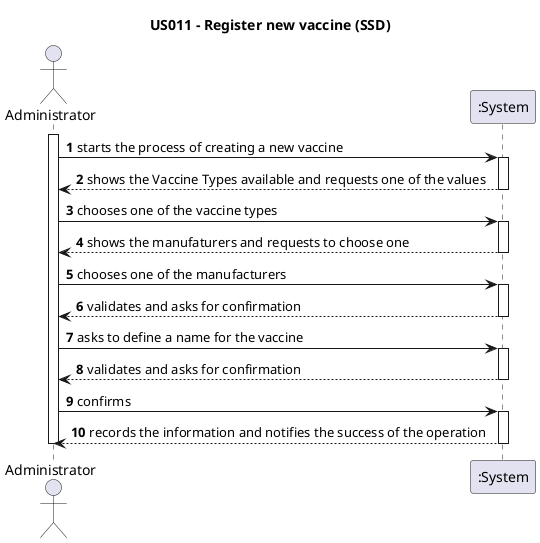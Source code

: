 @startuml
skinparam monochrome false
skinparam packageStyle rectangle
skinparam shadowing false

title US011 - Register new vaccine (SSD)

autonumber

actor Administrator
participant ":System" as System

activate Administrator
    Administrator -> System : starts the process of creating a new vaccine
    activate System
        System --> Administrator : shows the Vaccine Types available and requests one of the values
    deactivate System

    Administrator -> System : chooses one of the vaccine types
    activate System
        System --> Administrator : shows the manufaturers and requests to choose one
    deactivate System

    Administrator -> System : chooses one of the manufacturers
    activate System
        System --> Administrator : validates and asks for confirmation
    deactivate System

    Administrator -> System : asks to define a name for the vaccine
    activate System
        System --> Administrator : validates and asks for confirmation
    deactivate System

    Administrator -> System : confirms
    activate System
        System --> Administrator : records the information and notifies the success of the operation
    deactivate System
deactivate Administrator

@enduml